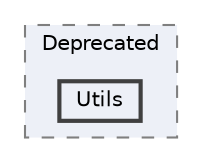 digraph "Assets/Scripts/Deprecated/Utils"
{
 // LATEX_PDF_SIZE
  bgcolor="transparent";
  edge [fontname=Helvetica,fontsize=10,labelfontname=Helvetica,labelfontsize=10];
  node [fontname=Helvetica,fontsize=10,shape=box,height=0.2,width=0.4];
  compound=true
  subgraph clusterdir_3683ce11a8cc3ccb44b4e9a786828c16 {
    graph [ bgcolor="#edf0f7", pencolor="grey50", label="Deprecated", fontname=Helvetica,fontsize=10 style="filled,dashed", URL="dir_3683ce11a8cc3ccb44b4e9a786828c16.html",tooltip=""]
  dir_2f0ef9b860d7d8dfd2b3778e2a5bb67b [label="Utils", fillcolor="#edf0f7", color="grey25", style="filled,bold", URL="dir_2f0ef9b860d7d8dfd2b3778e2a5bb67b.html",tooltip=""];
  }
}
